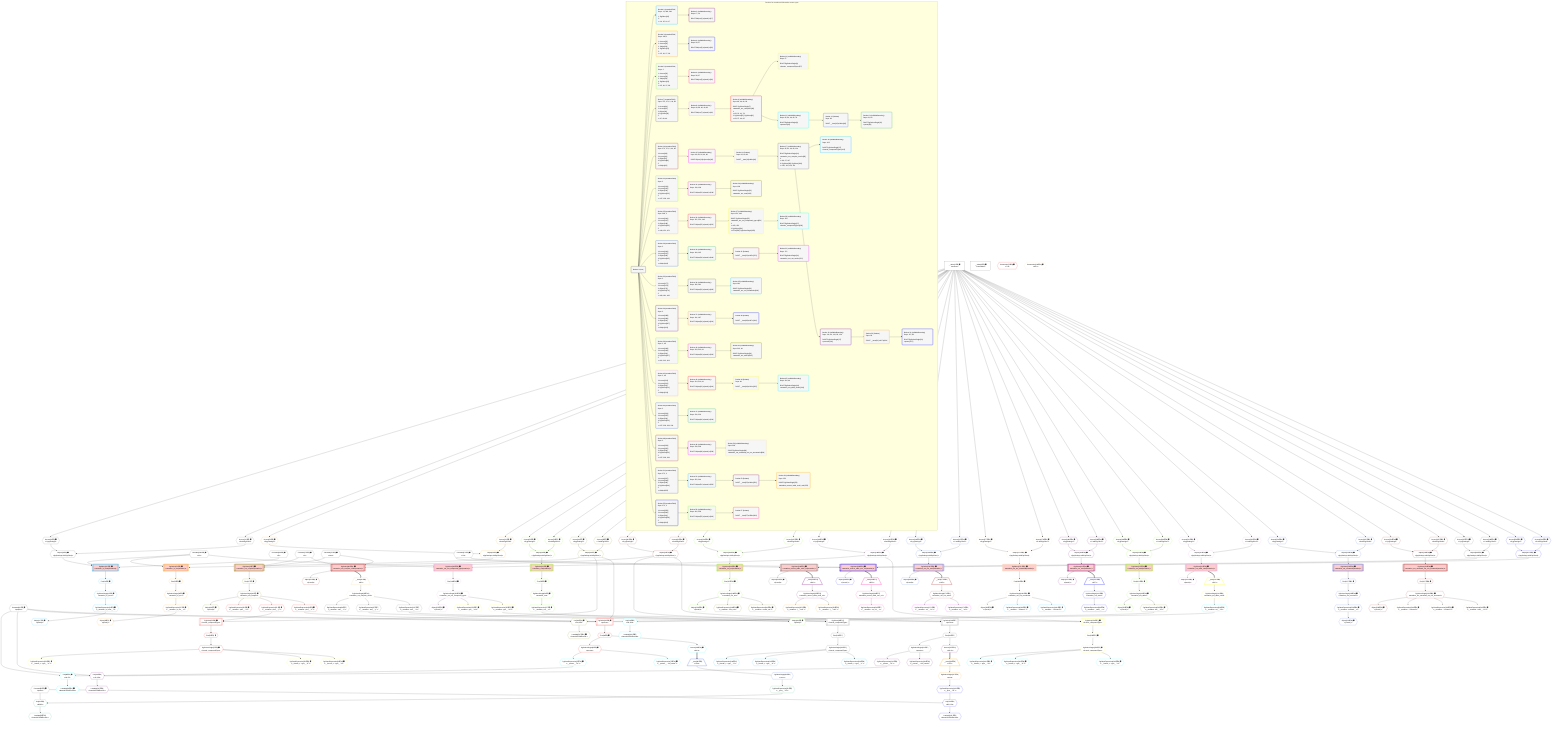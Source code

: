 %%{init: {'themeVariables': { 'fontSize': '12px'}}}%%
graph TD
    classDef path fill:#eee,stroke:#000,color:#000
    classDef plan fill:#fff,stroke-width:1px,color:#000
    classDef itemplan fill:#fff,stroke-width:2px,color:#000
    classDef unbatchedplan fill:#dff,stroke-width:1px,color:#000
    classDef sideeffectplan fill:#fcc,stroke-width:2px,color:#000
    classDef bucket fill:#f6f6f6,color:#000,stroke-width:2px,text-align:left


    %% plan dependencies
    Object13{{"Object[13∈0] ➊<br />ᐸ{pgSettings,withPgClient}ᐳ"}}:::plan
    Access11{{"Access[11∈0] ➊<br />ᐸ2.pgSettingsᐳ"}}:::plan
    Access12{{"Access[12∈0] ➊<br />ᐸ2.withPgClientᐳ"}}:::plan
    Access11 & Access12 --> Object13
    __Value2["__Value[2∈0] ➊<br />ᐸcontextᐳ"]:::plan
    __Value2 --> Access11
    __Value2 --> Access12
    __Value4["__Value[4∈0] ➊<br />ᐸrootValueᐳ"]:::plan
    Constant66{{"Constant[66∈0] ➊<br />ᐸ'people'ᐳ"}}:::plan
    Constant82{{"Constant[82∈0] ➊<br />ᐸ'posts'ᐳ"}}:::plan
    Constant268{{"Constant[268∈0] ➊<br />ᐸ10ᐳ"}}:::plan
    Constant269{{"Constant[269∈0] ➊<br />ᐸ5ᐳ"}}:::plan
    Constant270{{"Constant[270∈0] ➊<br />ᐸ1ᐳ"}}:::plan
    Constant271{{"Constant[271∈0] ➊<br />ᐸ'test'ᐳ"}}:::plan
    Constant272{{"Constant[272∈0] ➊<br />ᐸ20ᐳ"}}:::plan
    PgSelect10[["PgSelect[10∈1] ➊<br />ᐸmutation_in_inout(mutation)ᐳ"]]:::sideeffectplan
    Object13 & Constant268 & Constant269 --> PgSelect10
    First14{{"First[14∈1] ➊"}}:::plan
    PgSelect10 --> First14
    PgSelectSingle15{{"PgSelectSingle[15∈1] ➊<br />ᐸmutation_in_inoutᐳ"}}:::plan
    First14 --> PgSelectSingle15
    PgClassExpression16{{"PgClassExpression[16∈1] ➊<br />ᐸ__mutation_in_inout__.vᐳ"}}:::plan
    PgSelectSingle15 --> PgClassExpression16
    Object17{{"Object[17∈1] ➊<br />ᐸ{result}ᐳ"}}:::plan
    PgClassExpression16 --> Object17
    PgSelect21[["PgSelect[21∈3] ➊<br />ᐸmutation_in_out(mutation)ᐳ"]]:::sideeffectplan
    Object24{{"Object[24∈3] ➊<br />ᐸ{pgSettings,withPgClient}ᐳ"}}:::plan
    Object24 & Constant268 --> PgSelect21
    Access22{{"Access[22∈3] ➊<br />ᐸ2.pgSettingsᐳ"}}:::plan
    Access23{{"Access[23∈3] ➊<br />ᐸ2.withPgClientᐳ"}}:::plan
    Access22 & Access23 --> Object24
    __Value2 --> Access22
    __Value2 --> Access23
    First25{{"First[25∈3] ➊"}}:::plan
    PgSelect21 --> First25
    PgSelectSingle26{{"PgSelectSingle[26∈3] ➊<br />ᐸmutation_in_outᐳ"}}:::plan
    First25 --> PgSelectSingle26
    PgClassExpression27{{"PgClassExpression[27∈3] ➊<br />ᐸ__mutation_in_out__.vᐳ"}}:::plan
    PgSelectSingle26 --> PgClassExpression27
    Object28{{"Object[28∈3] ➊<br />ᐸ{result}ᐳ"}}:::plan
    PgClassExpression27 --> Object28
    Object34{{"Object[34∈5] ➊<br />ᐸ{pgSettings,withPgClient}ᐳ"}}:::plan
    Access32{{"Access[32∈5] ➊<br />ᐸ2.pgSettingsᐳ"}}:::plan
    Access33{{"Access[33∈5] ➊<br />ᐸ2.withPgClientᐳ"}}:::plan
    Access32 & Access33 --> Object34
    PgSelect31[["PgSelect[31∈5] ➊<br />ᐸmutation_out(mutation)ᐳ"]]:::sideeffectplan
    Object34 --> PgSelect31
    __Value2 --> Access32
    __Value2 --> Access33
    First35{{"First[35∈5] ➊"}}:::plan
    PgSelect31 --> First35
    PgSelectSingle36{{"PgSelectSingle[36∈5] ➊<br />ᐸmutation_outᐳ"}}:::plan
    First35 --> PgSelectSingle36
    PgClassExpression37{{"PgClassExpression[37∈5] ➊<br />ᐸ__mutation_out__.vᐳ"}}:::plan
    PgSelectSingle36 --> PgClassExpression37
    Object38{{"Object[38∈5] ➊<br />ᐸ{result}ᐳ"}}:::plan
    PgClassExpression37 --> Object38
    PgSelect43[["PgSelect[43∈7] ➊<br />ᐸmutation_out_complex(mutation)ᐳ"]]:::sideeffectplan
    Object46{{"Object[46∈7] ➊<br />ᐸ{pgSettings,withPgClient}ᐳ"}}:::plan
    Object46 & Constant270 & Constant271 --> PgSelect43
    Access44{{"Access[44∈7] ➊<br />ᐸ2.pgSettingsᐳ"}}:::plan
    Access45{{"Access[45∈7] ➊<br />ᐸ2.withPgClientᐳ"}}:::plan
    Access44 & Access45 --> Object46
    __Value2 --> Access44
    __Value2 --> Access45
    First47{{"First[47∈7] ➊"}}:::plan
    PgSelect43 --> First47
    PgSelectSingle48{{"PgSelectSingle[48∈7] ➊<br />ᐸmutation_out_complexᐳ"}}:::plan
    First47 --> PgSelectSingle48
    Object49{{"Object[49∈7] ➊<br />ᐸ{result}ᐳ"}}:::plan
    PgSelectSingle48 --> Object49
    PgSelect52[["PgSelect[52∈9] ➊<br />ᐸfrmcdc_compoundTypeᐳ"]]:::plan
    PgClassExpression51{{"PgClassExpression[51∈9] ➊<br />ᐸ__mutation...plex__.”y”ᐳ"}}:::plan
    Object46 & PgClassExpression51 --> PgSelect52
    PgSelect62[["PgSelect[62∈9] ➊<br />ᐸpersonᐳ"]]:::plan
    PgClassExpression61{{"PgClassExpression[61∈9] ➊<br />ᐸ__mutation...plex__.”z”ᐳ"}}:::plan
    Object46 & PgClassExpression61 --> PgSelect62
    PgClassExpression50{{"PgClassExpression[50∈9] ➊<br />ᐸ__mutation...plex__.”x”ᐳ"}}:::plan
    PgSelectSingle48 --> PgClassExpression50
    PgSelectSingle48 --> PgClassExpression51
    First56{{"First[56∈9] ➊"}}:::plan
    PgSelect52 --> First56
    PgSelectSingle57{{"PgSelectSingle[57∈9] ➊<br />ᐸfrmcdc_compoundTypeᐳ"}}:::plan
    First56 --> PgSelectSingle57
    PgSelectSingle48 --> PgClassExpression61
    First64{{"First[64∈9] ➊"}}:::plan
    PgSelect62 --> First64
    PgSelectSingle65{{"PgSelectSingle[65∈9] ➊<br />ᐸpersonᐳ"}}:::plan
    First64 --> PgSelectSingle65
    Connection78{{"Connection[78∈9] ➊<br />ᐸ74ᐳ"}}:::plan
    PgClassExpression58{{"PgClassExpression[58∈10] ➊<br />ᐸ__frmcdc_c...type__.”a”ᐳ"}}:::plan
    PgSelectSingle57 --> PgClassExpression58
    PgClassExpression59{{"PgClassExpression[59∈10] ➊<br />ᐸ__frmcdc_c...type__.”b”ᐳ"}}:::plan
    PgSelectSingle57 --> PgClassExpression59
    PgClassExpression60{{"PgClassExpression[60∈10] ➊<br />ᐸ__frmcdc_c...type__.”c”ᐳ"}}:::plan
    PgSelectSingle57 --> PgClassExpression60
    List68{{"List[68∈11] ➊<br />ᐸ66,67ᐳ"}}:::plan
    PgClassExpression67{{"PgClassExpression[67∈11] ➊<br />ᐸ__person__.”id”ᐳ"}}:::plan
    Constant66 & PgClassExpression67 --> List68
    PgSelectSingle65 --> PgClassExpression67
    Lambda69{{"Lambda[69∈11] ➊<br />ᐸbase64JSONEncodeᐳ"}}:::plan
    List68 --> Lambda69
    PgClassExpression70{{"PgClassExpression[70∈11] ➊<br />ᐸ__person__...full_name”ᐳ"}}:::plan
    PgSelectSingle65 --> PgClassExpression70
    Access266{{"Access[266∈11] ➊<br />ᐸ64.0ᐳ"}}:::plan
    First64 --> Access266
    __Item80[/"__Item[80∈12]<br />ᐸ266ᐳ"\]:::itemplan
    Access266 ==> __Item80
    PgSelectSingle81{{"PgSelectSingle[81∈12]<br />ᐸpostᐳ"}}:::plan
    __Item80 --> PgSelectSingle81
    List84{{"List[84∈13]<br />ᐸ82,83ᐳ"}}:::plan
    PgClassExpression83{{"PgClassExpression[83∈13]<br />ᐸ__post__.”id”ᐳ"}}:::plan
    Constant82 & PgClassExpression83 --> List84
    PgSelectSingle81 --> PgClassExpression83
    Lambda85{{"Lambda[85∈13]<br />ᐸbase64JSONEncodeᐳ"}}:::plan
    List84 --> Lambda85
    PgSelect89[["PgSelect[89∈14] ➊<br />ᐸmutation_out_complex_setof(mutation)ᐳ"]]:::sideeffectplan
    Object92{{"Object[92∈14] ➊<br />ᐸ{pgSettings,withPgClient}ᐳ"}}:::plan
    Object92 & Constant270 & Constant271 --> PgSelect89
    Access90{{"Access[90∈14] ➊<br />ᐸ2.pgSettingsᐳ"}}:::plan
    Access91{{"Access[91∈14] ➊<br />ᐸ2.withPgClientᐳ"}}:::plan
    Access90 & Access91 --> Object92
    __Value2 --> Access90
    __Value2 --> Access91
    Object93{{"Object[93∈14] ➊<br />ᐸ{result}ᐳ"}}:::plan
    PgSelect89 --> Object93
    __Item94[/"__Item[94∈16]<br />ᐸ89ᐳ"\]:::itemplan
    PgSelect89 ==> __Item94
    PgSelectSingle95{{"PgSelectSingle[95∈16]<br />ᐸmutation_out_complex_setofᐳ"}}:::plan
    __Item94 --> PgSelectSingle95
    Connection124{{"Connection[124∈16] ➊<br />ᐸ120ᐳ"}}:::plan
    PgSelect98[["PgSelect[98∈17]<br />ᐸfrmcdc_compoundTypeᐳ"]]:::plan
    PgClassExpression97{{"PgClassExpression[97∈17]<br />ᐸ__mutation...etof__.”y”ᐳ"}}:::plan
    Object92 & PgClassExpression97 --> PgSelect98
    PgSelect108[["PgSelect[108∈17]<br />ᐸpersonᐳ"]]:::plan
    PgClassExpression107{{"PgClassExpression[107∈17]<br />ᐸ__mutation...etof__.”z”ᐳ"}}:::plan
    Object92 & PgClassExpression107 --> PgSelect108
    PgClassExpression96{{"PgClassExpression[96∈17]<br />ᐸ__mutation...etof__.”x”ᐳ"}}:::plan
    PgSelectSingle95 --> PgClassExpression96
    PgSelectSingle95 --> PgClassExpression97
    First102{{"First[102∈17]"}}:::plan
    PgSelect98 --> First102
    PgSelectSingle103{{"PgSelectSingle[103∈17]<br />ᐸfrmcdc_compoundTypeᐳ"}}:::plan
    First102 --> PgSelectSingle103
    PgSelectSingle95 --> PgClassExpression107
    First110{{"First[110∈17]"}}:::plan
    PgSelect108 --> First110
    PgSelectSingle111{{"PgSelectSingle[111∈17]<br />ᐸpersonᐳ"}}:::plan
    First110 --> PgSelectSingle111
    PgClassExpression104{{"PgClassExpression[104∈18]<br />ᐸ__frmcdc_c...type__.”a”ᐳ"}}:::plan
    PgSelectSingle103 --> PgClassExpression104
    PgClassExpression105{{"PgClassExpression[105∈18]<br />ᐸ__frmcdc_c...type__.”b”ᐳ"}}:::plan
    PgSelectSingle103 --> PgClassExpression105
    PgClassExpression106{{"PgClassExpression[106∈18]<br />ᐸ__frmcdc_c...type__.”c”ᐳ"}}:::plan
    PgSelectSingle103 --> PgClassExpression106
    List114{{"List[114∈19]<br />ᐸ66,113ᐳ"}}:::plan
    PgClassExpression113{{"PgClassExpression[113∈19]<br />ᐸ__person__.”id”ᐳ"}}:::plan
    Constant66 & PgClassExpression113 --> List114
    PgSelectSingle111 --> PgClassExpression113
    Lambda115{{"Lambda[115∈19]<br />ᐸbase64JSONEncodeᐳ"}}:::plan
    List114 --> Lambda115
    PgClassExpression116{{"PgClassExpression[116∈19]<br />ᐸ__person__...full_name”ᐳ"}}:::plan
    PgSelectSingle111 --> PgClassExpression116
    Access267{{"Access[267∈19]<br />ᐸ110.0ᐳ"}}:::plan
    First110 --> Access267
    __Item126[/"__Item[126∈20]<br />ᐸ267ᐳ"\]:::itemplan
    Access267 ==> __Item126
    PgSelectSingle127{{"PgSelectSingle[127∈20]<br />ᐸpostᐳ"}}:::plan
    __Item126 --> PgSelectSingle127
    List130{{"List[130∈21]<br />ᐸ82,129ᐳ"}}:::plan
    PgClassExpression129{{"PgClassExpression[129∈21]<br />ᐸ__post__.”id”ᐳ"}}:::plan
    Constant82 & PgClassExpression129 --> List130
    PgSelectSingle127 --> PgClassExpression129
    Lambda131{{"Lambda[131∈21]<br />ᐸbase64JSONEncodeᐳ"}}:::plan
    List130 --> Lambda131
    Object136{{"Object[136∈22] ➊<br />ᐸ{pgSettings,withPgClient}ᐳ"}}:::plan
    Access134{{"Access[134∈22] ➊<br />ᐸ2.pgSettingsᐳ"}}:::plan
    Access135{{"Access[135∈22] ➊<br />ᐸ2.withPgClientᐳ"}}:::plan
    Access134 & Access135 --> Object136
    PgSelect133[["PgSelect[133∈22] ➊<br />ᐸmutation_out_out(mutation)ᐳ"]]:::sideeffectplan
    Object136 --> PgSelect133
    __Value2 --> Access134
    __Value2 --> Access135
    First137{{"First[137∈22] ➊"}}:::plan
    PgSelect133 --> First137
    PgSelectSingle138{{"PgSelectSingle[138∈22] ➊<br />ᐸmutation_out_outᐳ"}}:::plan
    First137 --> PgSelectSingle138
    Object139{{"Object[139∈22] ➊<br />ᐸ{result}ᐳ"}}:::plan
    PgSelectSingle138 --> Object139
    PgClassExpression140{{"PgClassExpression[140∈24] ➊<br />ᐸ__mutation...first_out”ᐳ"}}:::plan
    PgSelectSingle138 --> PgClassExpression140
    PgClassExpression141{{"PgClassExpression[141∈24] ➊<br />ᐸ__mutation...econd_out”ᐳ"}}:::plan
    PgSelectSingle138 --> PgClassExpression141
    PgSelect145[["PgSelect[145∈25] ➊<br />ᐸmutation_out_out_compound_type(mutation)ᐳ"]]:::sideeffectplan
    Object148{{"Object[148∈25] ➊<br />ᐸ{pgSettings,withPgClient}ᐳ"}}:::plan
    Object148 & Constant268 --> PgSelect145
    Access146{{"Access[146∈25] ➊<br />ᐸ2.pgSettingsᐳ"}}:::plan
    Access147{{"Access[147∈25] ➊<br />ᐸ2.withPgClientᐳ"}}:::plan
    Access146 & Access147 --> Object148
    __Value2 --> Access146
    __Value2 --> Access147
    First149{{"First[149∈25] ➊"}}:::plan
    PgSelect145 --> First149
    PgSelectSingle150{{"PgSelectSingle[150∈25] ➊<br />ᐸmutation_out_out_compound_typeᐳ"}}:::plan
    First149 --> PgSelectSingle150
    Object151{{"Object[151∈25] ➊<br />ᐸ{result}ᐳ"}}:::plan
    PgSelectSingle150 --> Object151
    PgSelect154[["PgSelect[154∈27] ➊<br />ᐸfrmcdc_compoundTypeᐳ"]]:::plan
    PgClassExpression153{{"PgClassExpression[153∈27] ➊<br />ᐸ__mutation...ype__.”o2”ᐳ"}}:::plan
    Object148 & PgClassExpression153 --> PgSelect154
    PgClassExpression152{{"PgClassExpression[152∈27] ➊<br />ᐸ__mutation...ype__.”o1”ᐳ"}}:::plan
    PgSelectSingle150 --> PgClassExpression152
    PgSelectSingle150 --> PgClassExpression153
    First158{{"First[158∈27] ➊"}}:::plan
    PgSelect154 --> First158
    PgSelectSingle159{{"PgSelectSingle[159∈27] ➊<br />ᐸfrmcdc_compoundTypeᐳ"}}:::plan
    First158 --> PgSelectSingle159
    PgClassExpression160{{"PgClassExpression[160∈28] ➊<br />ᐸ__frmcdc_c...type__.”a”ᐳ"}}:::plan
    PgSelectSingle159 --> PgClassExpression160
    PgClassExpression161{{"PgClassExpression[161∈28] ➊<br />ᐸ__frmcdc_c...type__.”b”ᐳ"}}:::plan
    PgSelectSingle159 --> PgClassExpression161
    PgClassExpression162{{"PgClassExpression[162∈28] ➊<br />ᐸ__frmcdc_c...type__.”c”ᐳ"}}:::plan
    PgSelectSingle159 --> PgClassExpression162
    Object168{{"Object[168∈29] ➊<br />ᐸ{pgSettings,withPgClient}ᐳ"}}:::plan
    Access166{{"Access[166∈29] ➊<br />ᐸ2.pgSettingsᐳ"}}:::plan
    Access167{{"Access[167∈29] ➊<br />ᐸ2.withPgClientᐳ"}}:::plan
    Access166 & Access167 --> Object168
    PgSelect165[["PgSelect[165∈29] ➊<br />ᐸmutation_out_out_setof(mutation)ᐳ"]]:::sideeffectplan
    Object168 --> PgSelect165
    __Value2 --> Access166
    __Value2 --> Access167
    Object169{{"Object[169∈29] ➊<br />ᐸ{result}ᐳ"}}:::plan
    PgSelect165 --> Object169
    __Item170[/"__Item[170∈31]<br />ᐸ165ᐳ"\]:::itemplan
    PgSelect165 ==> __Item170
    PgSelectSingle171{{"PgSelectSingle[171∈31]<br />ᐸmutation_out_out_setofᐳ"}}:::plan
    __Item170 --> PgSelectSingle171
    PgClassExpression172{{"PgClassExpression[172∈32]<br />ᐸ__mutation...tof__.”o1”ᐳ"}}:::plan
    PgSelectSingle171 --> PgClassExpression172
    PgClassExpression173{{"PgClassExpression[173∈32]<br />ᐸ__mutation...tof__.”o2”ᐳ"}}:::plan
    PgSelectSingle171 --> PgClassExpression173
    Object179{{"Object[179∈33] ➊<br />ᐸ{pgSettings,withPgClient}ᐳ"}}:::plan
    Access177{{"Access[177∈33] ➊<br />ᐸ2.pgSettingsᐳ"}}:::plan
    Access178{{"Access[178∈33] ➊<br />ᐸ2.withPgClientᐳ"}}:::plan
    Access177 & Access178 --> Object179
    PgSelect176[["PgSelect[176∈33] ➊<br />ᐸmutation_out_out_unnamed(mutation)ᐳ"]]:::sideeffectplan
    Object179 --> PgSelect176
    __Value2 --> Access177
    __Value2 --> Access178
    First180{{"First[180∈33] ➊"}}:::plan
    PgSelect176 --> First180
    PgSelectSingle181{{"PgSelectSingle[181∈33] ➊<br />ᐸmutation_out_out_unnamedᐳ"}}:::plan
    First180 --> PgSelectSingle181
    Object182{{"Object[182∈33] ➊<br />ᐸ{result}ᐳ"}}:::plan
    PgSelectSingle181 --> Object182
    PgClassExpression183{{"PgClassExpression[183∈35] ➊<br />ᐸ__mutation....”column1”ᐳ"}}:::plan
    PgSelectSingle181 --> PgClassExpression183
    PgClassExpression184{{"PgClassExpression[184∈35] ➊<br />ᐸ__mutation....”column2”ᐳ"}}:::plan
    PgSelectSingle181 --> PgClassExpression184
    Object190{{"Object[190∈36] ➊<br />ᐸ{pgSettings,withPgClient}ᐳ"}}:::plan
    Access188{{"Access[188∈36] ➊<br />ᐸ2.pgSettingsᐳ"}}:::plan
    Access189{{"Access[189∈36] ➊<br />ᐸ2.withPgClientᐳ"}}:::plan
    Access188 & Access189 --> Object190
    PgSelect187[["PgSelect[187∈36] ➊<br />ᐸmutation_out_setof(mutation)ᐳ"]]:::sideeffectplan
    Object190 --> PgSelect187
    __Value2 --> Access188
    __Value2 --> Access189
    Object191{{"Object[191∈36] ➊<br />ᐸ{result}ᐳ"}}:::plan
    PgSelect187 --> Object191
    __Item192[/"__Item[192∈38]<br />ᐸ187ᐳ"\]:::itemplan
    PgSelect187 ==> __Item192
    PgSelectSingle193{{"PgSelectSingle[193∈38]<br />ᐸmutation_out_setofᐳ"}}:::plan
    __Item192 --> PgSelectSingle193
    PgClassExpression194{{"PgClassExpression[194∈38]<br />ᐸ__mutation..._setof__.vᐳ"}}:::plan
    PgSelectSingle193 --> PgClassExpression194
    Object200{{"Object[200∈39] ➊<br />ᐸ{pgSettings,withPgClient}ᐳ"}}:::plan
    Access198{{"Access[198∈39] ➊<br />ᐸ2.pgSettingsᐳ"}}:::plan
    Access199{{"Access[199∈39] ➊<br />ᐸ2.withPgClientᐳ"}}:::plan
    Access198 & Access199 --> Object200
    PgSelect197[["PgSelect[197∈39] ➊<br />ᐸmutation_out_table(mutation)ᐳ"]]:::sideeffectplan
    Object200 --> PgSelect197
    __Value2 --> Access198
    __Value2 --> Access199
    First201{{"First[201∈39] ➊"}}:::plan
    PgSelect197 --> First201
    PgSelectSingle202{{"PgSelectSingle[202∈39] ➊<br />ᐸmutation_out_tableᐳ"}}:::plan
    First201 --> PgSelectSingle202
    Object203{{"Object[203∈39] ➊<br />ᐸ{result}ᐳ"}}:::plan
    PgSelectSingle202 --> Object203
    List206{{"List[206∈41] ➊<br />ᐸ66,205ᐳ"}}:::plan
    PgClassExpression205{{"PgClassExpression[205∈41] ➊<br />ᐸ__mutation...ble__.”id”ᐳ"}}:::plan
    Constant66 & PgClassExpression205 --> List206
    PgSelectSingle202 --> PgClassExpression205
    Lambda207{{"Lambda[207∈41] ➊<br />ᐸbase64JSONEncodeᐳ"}}:::plan
    List206 --> Lambda207
    Object213{{"Object[213∈42] ➊<br />ᐸ{pgSettings,withPgClient}ᐳ"}}:::plan
    Access211{{"Access[211∈42] ➊<br />ᐸ2.pgSettingsᐳ"}}:::plan
    Access212{{"Access[212∈42] ➊<br />ᐸ2.withPgClientᐳ"}}:::plan
    Access211 & Access212 --> Object213
    PgSelect210[["PgSelect[210∈42] ➊<br />ᐸmutation_out_table_setof(mutation)ᐳ"]]:::sideeffectplan
    Object213 --> PgSelect210
    __Value2 --> Access211
    __Value2 --> Access212
    Object214{{"Object[214∈42] ➊<br />ᐸ{result}ᐳ"}}:::plan
    PgSelect210 --> Object214
    __Item215[/"__Item[215∈44]<br />ᐸ210ᐳ"\]:::itemplan
    PgSelect210 ==> __Item215
    PgSelectSingle216{{"PgSelectSingle[216∈44]<br />ᐸmutation_out_table_setofᐳ"}}:::plan
    __Item215 --> PgSelectSingle216
    List219{{"List[219∈45]<br />ᐸ66,218ᐳ"}}:::plan
    PgClassExpression218{{"PgClassExpression[218∈45]<br />ᐸ__mutation...tof__.”id”ᐳ"}}:::plan
    Constant66 & PgClassExpression218 --> List219
    PgSelectSingle216 --> PgClassExpression218
    Lambda220{{"Lambda[220∈45]<br />ᐸbase64JSONEncodeᐳ"}}:::plan
    List219 --> Lambda220
    Object226{{"Object[226∈46] ➊<br />ᐸ{pgSettings,withPgClient}ᐳ"}}:::plan
    Access224{{"Access[224∈46] ➊<br />ᐸ2.pgSettingsᐳ"}}:::plan
    Access225{{"Access[225∈46] ➊<br />ᐸ2.withPgClientᐳ"}}:::plan
    Access224 & Access225 --> Object226
    PgSelect223[["PgSelect[223∈46] ➊<br />ᐸmutation_out_unnamed(mutation)ᐳ"]]:::sideeffectplan
    Object226 --> PgSelect223
    __Value2 --> Access224
    __Value2 --> Access225
    First227{{"First[227∈46] ➊"}}:::plan
    PgSelect223 --> First227
    PgSelectSingle228{{"PgSelectSingle[228∈46] ➊<br />ᐸmutation_out_unnamedᐳ"}}:::plan
    First227 --> PgSelectSingle228
    PgClassExpression229{{"PgClassExpression[229∈46] ➊<br />ᐸ__mutation...nnamed__.vᐳ"}}:::plan
    PgSelectSingle228 --> PgClassExpression229
    Object230{{"Object[230∈46] ➊<br />ᐸ{result}ᐳ"}}:::plan
    PgClassExpression229 --> Object230
    Object236{{"Object[236∈48] ➊<br />ᐸ{pgSettings,withPgClient}ᐳ"}}:::plan
    Access234{{"Access[234∈48] ➊<br />ᐸ2.pgSettingsᐳ"}}:::plan
    Access235{{"Access[235∈48] ➊<br />ᐸ2.withPgClientᐳ"}}:::plan
    Access234 & Access235 --> Object236
    PgSelect233[["PgSelect[233∈48] ➊<br />ᐸmutation_out_unnamed_out_out_unnamed(mutation)ᐳ"]]:::sideeffectplan
    Object236 --> PgSelect233
    __Value2 --> Access234
    __Value2 --> Access235
    First237{{"First[237∈48] ➊"}}:::plan
    PgSelect233 --> First237
    PgSelectSingle238{{"PgSelectSingle[238∈48] ➊<br />ᐸmutation_out_unnamed_out_out_unnamedᐳ"}}:::plan
    First237 --> PgSelectSingle238
    Object239{{"Object[239∈48] ➊<br />ᐸ{result}ᐳ"}}:::plan
    PgSelectSingle238 --> Object239
    PgClassExpression240{{"PgClassExpression[240∈50] ➊<br />ᐸ__mutation....”column1”ᐳ"}}:::plan
    PgSelectSingle238 --> PgClassExpression240
    PgClassExpression241{{"PgClassExpression[241∈50] ➊<br />ᐸ__mutation....”column3”ᐳ"}}:::plan
    PgSelectSingle238 --> PgClassExpression241
    PgClassExpression242{{"PgClassExpression[242∈50] ➊<br />ᐸ__mutation...med__.”o2”ᐳ"}}:::plan
    PgSelectSingle238 --> PgClassExpression242
    PgSelect246[["PgSelect[246∈51] ➊<br />ᐸmutation_returns_table_multi_col(mutation)ᐳ"]]:::sideeffectplan
    Object249{{"Object[249∈51] ➊<br />ᐸ{pgSettings,withPgClient}ᐳ"}}:::plan
    Object249 & Constant272 --> PgSelect246
    Access247{{"Access[247∈51] ➊<br />ᐸ2.pgSettingsᐳ"}}:::plan
    Access248{{"Access[248∈51] ➊<br />ᐸ2.withPgClientᐳ"}}:::plan
    Access247 & Access248 --> Object249
    __Value2 --> Access247
    __Value2 --> Access248
    Object250{{"Object[250∈51] ➊<br />ᐸ{result}ᐳ"}}:::plan
    PgSelect246 --> Object250
    __Item251[/"__Item[251∈53]<br />ᐸ246ᐳ"\]:::itemplan
    PgSelect246 ==> __Item251
    PgSelectSingle252{{"PgSelectSingle[252∈53]<br />ᐸmutation_returns_table_multi_colᐳ"}}:::plan
    __Item251 --> PgSelectSingle252
    PgClassExpression253{{"PgClassExpression[253∈54]<br />ᐸ__mutation...l__.”col1”ᐳ"}}:::plan
    PgSelectSingle252 --> PgClassExpression253
    PgClassExpression254{{"PgClassExpression[254∈54]<br />ᐸ__mutation...l__.”col2”ᐳ"}}:::plan
    PgSelectSingle252 --> PgClassExpression254
    PgSelect258[["PgSelect[258∈55] ➊<br />ᐸmutation_returns_table_one_col(mutation)ᐳ"]]:::sideeffectplan
    Object261{{"Object[261∈55] ➊<br />ᐸ{pgSettings,withPgClient}ᐳ"}}:::plan
    Object261 & Constant272 --> PgSelect258
    Access259{{"Access[259∈55] ➊<br />ᐸ2.pgSettingsᐳ"}}:::plan
    Access260{{"Access[260∈55] ➊<br />ᐸ2.withPgClientᐳ"}}:::plan
    Access259 & Access260 --> Object261
    __Value2 --> Access259
    __Value2 --> Access260
    Object262{{"Object[262∈55] ➊<br />ᐸ{result}ᐳ"}}:::plan
    PgSelect258 --> Object262
    __Item263[/"__Item[263∈57]<br />ᐸ258ᐳ"\]:::itemplan
    PgSelect258 ==> __Item263
    PgSelectSingle264{{"PgSelectSingle[264∈57]<br />ᐸmutation_returns_table_one_colᐳ"}}:::plan
    __Item263 --> PgSelectSingle264
    PgClassExpression265{{"PgClassExpression[265∈57]<br />ᐸ__mutation...ne_col__.vᐳ"}}:::plan
    PgSelectSingle264 --> PgClassExpression265

    %% define steps

    subgraph "Buckets for mutations/v4/mutation-return-types"
    Bucket0("Bucket 0 (root)"):::bucket
    classDef bucket0 stroke:#696969
    class Bucket0,__Value2,__Value4,Access11,Access12,Object13,Constant66,Constant82,Constant268,Constant269,Constant270,Constant271,Constant272 bucket0
    Bucket1("Bucket 1 (mutationField)<br />Deps: 13, 268, 269<br /><br />1: PgSelect[10]<br />2: <br />ᐳ: 14, 15, 16, 17"):::bucket
    classDef bucket1 stroke:#00bfff
    class Bucket1,PgSelect10,First14,PgSelectSingle15,PgClassExpression16,Object17 bucket1
    Bucket2("Bucket 2 (nullableBoundary)<br />Deps: 17, 16<br /><br />ROOT Object{1}ᐸ{result}ᐳ[17]"):::bucket
    classDef bucket2 stroke:#7f007f
    class Bucket2 bucket2
    Bucket3("Bucket 3 (mutationField)<br />Deps: 268, 2<br /><br />1: Access[22]<br />2: Access[23]<br />3: Object[24]<br />4: PgSelect[21]<br />5: <br />ᐳ: 25, 26, 27, 28"):::bucket
    classDef bucket3 stroke:#ffa500
    class Bucket3,PgSelect21,Access22,Access23,Object24,First25,PgSelectSingle26,PgClassExpression27,Object28 bucket3
    Bucket4("Bucket 4 (nullableBoundary)<br />Deps: 28, 27<br /><br />ROOT Object{3}ᐸ{result}ᐳ[28]"):::bucket
    classDef bucket4 stroke:#0000ff
    class Bucket4 bucket4
    Bucket5("Bucket 5 (mutationField)<br />Deps: 2<br /><br />1: Access[32]<br />2: Access[33]<br />3: Object[34]<br />4: PgSelect[31]<br />5: <br />ᐳ: 35, 36, 37, 38"):::bucket
    classDef bucket5 stroke:#7fff00
    class Bucket5,PgSelect31,Access32,Access33,Object34,First35,PgSelectSingle36,PgClassExpression37,Object38 bucket5
    Bucket6("Bucket 6 (nullableBoundary)<br />Deps: 38, 37<br /><br />ROOT Object{5}ᐸ{result}ᐳ[38]"):::bucket
    classDef bucket6 stroke:#ff1493
    class Bucket6 bucket6
    Bucket7("Bucket 7 (mutationField)<br />Deps: 270, 271, 2, 66, 82<br /><br />1: Access[44]<br />2: Access[45]<br />3: Object[46]<br />4: PgSelect[43]<br />5: <br />ᐳ: 47, 48, 49"):::bucket
    classDef bucket7 stroke:#808000
    class Bucket7,PgSelect43,Access44,Access45,Object46,First47,PgSelectSingle48,Object49 bucket7
    Bucket8("Bucket 8 (nullableBoundary)<br />Deps: 49, 48, 46, 66, 82<br /><br />ROOT Object{7}ᐸ{result}ᐳ[49]"):::bucket
    classDef bucket8 stroke:#dda0dd
    class Bucket8 bucket8
    Bucket9("Bucket 9 (nullableBoundary)<br />Deps: 48, 46, 66, 82<br /><br />ROOT PgSelectSingle{7}ᐸmutation_out_complexᐳ[48]<br />1: <br />ᐳ: 50, 51, 61, 78<br />2: PgSelect[52], PgSelect[62]<br />ᐳ: 56, 57, 64, 65"):::bucket
    classDef bucket9 stroke:#ff0000
    class Bucket9,PgClassExpression50,PgClassExpression51,PgSelect52,First56,PgSelectSingle57,PgClassExpression61,PgSelect62,First64,PgSelectSingle65,Connection78 bucket9
    Bucket10("Bucket 10 (nullableBoundary)<br />Deps: 57<br /><br />ROOT PgSelectSingle{9}ᐸfrmcdc_compoundTypeᐳ[57]"):::bucket
    classDef bucket10 stroke:#ffff00
    class Bucket10,PgClassExpression58,PgClassExpression59,PgClassExpression60 bucket10
    Bucket11("Bucket 11 (nullableBoundary)<br />Deps: 65, 66, 64, 82, 78<br /><br />ROOT PgSelectSingle{9}ᐸpersonᐳ[65]"):::bucket
    classDef bucket11 stroke:#00ffff
    class Bucket11,PgClassExpression67,List68,Lambda69,PgClassExpression70,Access266 bucket11
    Bucket12("Bucket 12 (listItem)<br />Deps: 82<br /><br />ROOT __Item{12}ᐸ266ᐳ[80]"):::bucket
    classDef bucket12 stroke:#4169e1
    class Bucket12,__Item80,PgSelectSingle81 bucket12
    Bucket13("Bucket 13 (nullableBoundary)<br />Deps: 81, 82<br /><br />ROOT PgSelectSingle{12}ᐸpostᐳ[81]"):::bucket
    classDef bucket13 stroke:#3cb371
    class Bucket13,PgClassExpression83,List84,Lambda85 bucket13
    Bucket14("Bucket 14 (mutationField)<br />Deps: 270, 271, 2, 66, 82<br /><br />1: Access[90]<br />2: Access[91]<br />3: Object[92]<br />4: PgSelect[89]<br />5: <br />ᐳ: Object[93]"):::bucket
    classDef bucket14 stroke:#a52a2a
    class Bucket14,PgSelect89,Access90,Access91,Object92,Object93 bucket14
    Bucket15("Bucket 15 (nullableBoundary)<br />Deps: 93, 89, 92, 66, 82<br /><br />ROOT Object{14}ᐸ{result}ᐳ[93]"):::bucket
    classDef bucket15 stroke:#ff00ff
    class Bucket15 bucket15
    Bucket16("Bucket 16 (listItem)<br />Deps: 92, 66, 82<br /><br />ROOT __Item{16}ᐸ89ᐳ[94]"):::bucket
    classDef bucket16 stroke:#f5deb3
    class Bucket16,__Item94,PgSelectSingle95,Connection124 bucket16
    Bucket17("Bucket 17 (nullableBoundary)<br />Deps: 95, 92, 66, 82, 124<br /><br />ROOT PgSelectSingle{16}ᐸmutation_out_complex_setofᐳ[95]<br />1: <br />ᐳ: 96, 97, 107<br />2: PgSelect[98], PgSelect[108]<br />ᐳ: 102, 103, 110, 111"):::bucket
    classDef bucket17 stroke:#696969
    class Bucket17,PgClassExpression96,PgClassExpression97,PgSelect98,First102,PgSelectSingle103,PgClassExpression107,PgSelect108,First110,PgSelectSingle111 bucket17
    Bucket18("Bucket 18 (nullableBoundary)<br />Deps: 103<br /><br />ROOT PgSelectSingle{17}ᐸfrmcdc_compoundTypeᐳ[103]"):::bucket
    classDef bucket18 stroke:#00bfff
    class Bucket18,PgClassExpression104,PgClassExpression105,PgClassExpression106 bucket18
    Bucket19("Bucket 19 (nullableBoundary)<br />Deps: 111, 66, 110, 82, 124<br /><br />ROOT PgSelectSingle{17}ᐸpersonᐳ[111]"):::bucket
    classDef bucket19 stroke:#7f007f
    class Bucket19,PgClassExpression113,List114,Lambda115,PgClassExpression116,Access267 bucket19
    Bucket20("Bucket 20 (listItem)<br />Deps: 82<br /><br />ROOT __Item{20}ᐸ267ᐳ[126]"):::bucket
    classDef bucket20 stroke:#ffa500
    class Bucket20,__Item126,PgSelectSingle127 bucket20
    Bucket21("Bucket 21 (nullableBoundary)<br />Deps: 127, 82<br /><br />ROOT PgSelectSingle{20}ᐸpostᐳ[127]"):::bucket
    classDef bucket21 stroke:#0000ff
    class Bucket21,PgClassExpression129,List130,Lambda131 bucket21
    Bucket22("Bucket 22 (mutationField)<br />Deps: 2<br /><br />1: Access[134]<br />2: Access[135]<br />3: Object[136]<br />4: PgSelect[133]<br />5: <br />ᐳ: 137, 138, 139"):::bucket
    classDef bucket22 stroke:#7fff00
    class Bucket22,PgSelect133,Access134,Access135,Object136,First137,PgSelectSingle138,Object139 bucket22
    Bucket23("Bucket 23 (nullableBoundary)<br />Deps: 139, 138<br /><br />ROOT Object{22}ᐸ{result}ᐳ[139]"):::bucket
    classDef bucket23 stroke:#ff1493
    class Bucket23 bucket23
    Bucket24("Bucket 24 (nullableBoundary)<br />Deps: 138<br /><br />ROOT PgSelectSingle{22}ᐸmutation_out_outᐳ[138]"):::bucket
    classDef bucket24 stroke:#808000
    class Bucket24,PgClassExpression140,PgClassExpression141 bucket24
    Bucket25("Bucket 25 (mutationField)<br />Deps: 268, 2<br /><br />1: Access[146]<br />2: Access[147]<br />3: Object[148]<br />4: PgSelect[145]<br />5: <br />ᐳ: 149, 150, 151"):::bucket
    classDef bucket25 stroke:#dda0dd
    class Bucket25,PgSelect145,Access146,Access147,Object148,First149,PgSelectSingle150,Object151 bucket25
    Bucket26("Bucket 26 (nullableBoundary)<br />Deps: 151, 150, 148<br /><br />ROOT Object{25}ᐸ{result}ᐳ[151]"):::bucket
    classDef bucket26 stroke:#ff0000
    class Bucket26 bucket26
    Bucket27("Bucket 27 (nullableBoundary)<br />Deps: 150, 148<br /><br />ROOT PgSelectSingle{25}ᐸmutation_out_out_compound_typeᐳ[150]<br />1: <br />ᐳ: 152, 153<br />2: PgSelect[154]<br />ᐳ: First[158], PgSelectSingle[159]"):::bucket
    classDef bucket27 stroke:#ffff00
    class Bucket27,PgClassExpression152,PgClassExpression153,PgSelect154,First158,PgSelectSingle159 bucket27
    Bucket28("Bucket 28 (nullableBoundary)<br />Deps: 159<br /><br />ROOT PgSelectSingle{27}ᐸfrmcdc_compoundTypeᐳ[159]"):::bucket
    classDef bucket28 stroke:#00ffff
    class Bucket28,PgClassExpression160,PgClassExpression161,PgClassExpression162 bucket28
    Bucket29("Bucket 29 (mutationField)<br />Deps: 2<br /><br />1: Access[166]<br />2: Access[167]<br />3: Object[168]<br />4: PgSelect[165]<br />5: <br />ᐳ: Object[169]"):::bucket
    classDef bucket29 stroke:#4169e1
    class Bucket29,PgSelect165,Access166,Access167,Object168,Object169 bucket29
    Bucket30("Bucket 30 (nullableBoundary)<br />Deps: 169, 165<br /><br />ROOT Object{29}ᐸ{result}ᐳ[169]"):::bucket
    classDef bucket30 stroke:#3cb371
    class Bucket30 bucket30
    Bucket31("Bucket 31 (listItem)<br /><br />ROOT __Item{31}ᐸ165ᐳ[170]"):::bucket
    classDef bucket31 stroke:#a52a2a
    class Bucket31,__Item170,PgSelectSingle171 bucket31
    Bucket32("Bucket 32 (nullableBoundary)<br />Deps: 171<br /><br />ROOT PgSelectSingle{31}ᐸmutation_out_out_setofᐳ[171]"):::bucket
    classDef bucket32 stroke:#ff00ff
    class Bucket32,PgClassExpression172,PgClassExpression173 bucket32
    Bucket33("Bucket 33 (mutationField)<br />Deps: 2<br /><br />1: Access[177]<br />2: Access[178]<br />3: Object[179]<br />4: PgSelect[176]<br />5: <br />ᐳ: 180, 181, 182"):::bucket
    classDef bucket33 stroke:#f5deb3
    class Bucket33,PgSelect176,Access177,Access178,Object179,First180,PgSelectSingle181,Object182 bucket33
    Bucket34("Bucket 34 (nullableBoundary)<br />Deps: 182, 181<br /><br />ROOT Object{33}ᐸ{result}ᐳ[182]"):::bucket
    classDef bucket34 stroke:#696969
    class Bucket34 bucket34
    Bucket35("Bucket 35 (nullableBoundary)<br />Deps: 181<br /><br />ROOT PgSelectSingle{33}ᐸmutation_out_out_unnamedᐳ[181]"):::bucket
    classDef bucket35 stroke:#00bfff
    class Bucket35,PgClassExpression183,PgClassExpression184 bucket35
    Bucket36("Bucket 36 (mutationField)<br />Deps: 2<br /><br />1: Access[188]<br />2: Access[189]<br />3: Object[190]<br />4: PgSelect[187]<br />5: <br />ᐳ: Object[191]"):::bucket
    classDef bucket36 stroke:#7f007f
    class Bucket36,PgSelect187,Access188,Access189,Object190,Object191 bucket36
    Bucket37("Bucket 37 (nullableBoundary)<br />Deps: 191, 187<br /><br />ROOT Object{36}ᐸ{result}ᐳ[191]"):::bucket
    classDef bucket37 stroke:#ffa500
    class Bucket37 bucket37
    Bucket38("Bucket 38 (listItem)<br /><br />ROOT __Item{38}ᐸ187ᐳ[192]"):::bucket
    classDef bucket38 stroke:#0000ff
    class Bucket38,__Item192,PgSelectSingle193,PgClassExpression194 bucket38
    Bucket39("Bucket 39 (mutationField)<br />Deps: 2, 66<br /><br />1: Access[198]<br />2: Access[199]<br />3: Object[200]<br />4: PgSelect[197]<br />5: <br />ᐳ: 201, 202, 203"):::bucket
    classDef bucket39 stroke:#7fff00
    class Bucket39,PgSelect197,Access198,Access199,Object200,First201,PgSelectSingle202,Object203 bucket39
    Bucket40("Bucket 40 (nullableBoundary)<br />Deps: 203, 202, 66<br /><br />ROOT Object{39}ᐸ{result}ᐳ[203]"):::bucket
    classDef bucket40 stroke:#ff1493
    class Bucket40 bucket40
    Bucket41("Bucket 41 (nullableBoundary)<br />Deps: 202, 66<br /><br />ROOT PgSelectSingle{39}ᐸmutation_out_tableᐳ[202]"):::bucket
    classDef bucket41 stroke:#808000
    class Bucket41,PgClassExpression205,List206,Lambda207 bucket41
    Bucket42("Bucket 42 (mutationField)<br />Deps: 2, 66<br /><br />1: Access[211]<br />2: Access[212]<br />3: Object[213]<br />4: PgSelect[210]<br />5: <br />ᐳ: Object[214]"):::bucket
    classDef bucket42 stroke:#dda0dd
    class Bucket42,PgSelect210,Access211,Access212,Object213,Object214 bucket42
    Bucket43("Bucket 43 (nullableBoundary)<br />Deps: 214, 210, 66<br /><br />ROOT Object{42}ᐸ{result}ᐳ[214]"):::bucket
    classDef bucket43 stroke:#ff0000
    class Bucket43 bucket43
    Bucket44("Bucket 44 (listItem)<br />Deps: 66<br /><br />ROOT __Item{44}ᐸ210ᐳ[215]"):::bucket
    classDef bucket44 stroke:#ffff00
    class Bucket44,__Item215,PgSelectSingle216 bucket44
    Bucket45("Bucket 45 (nullableBoundary)<br />Deps: 216, 66<br /><br />ROOT PgSelectSingle{44}ᐸmutation_out_table_setofᐳ[216]"):::bucket
    classDef bucket45 stroke:#00ffff
    class Bucket45,PgClassExpression218,List219,Lambda220 bucket45
    Bucket46("Bucket 46 (mutationField)<br />Deps: 2<br /><br />1: Access[224]<br />2: Access[225]<br />3: Object[226]<br />4: PgSelect[223]<br />5: <br />ᐳ: 227, 228, 229, 230"):::bucket
    classDef bucket46 stroke:#4169e1
    class Bucket46,PgSelect223,Access224,Access225,Object226,First227,PgSelectSingle228,PgClassExpression229,Object230 bucket46
    Bucket47("Bucket 47 (nullableBoundary)<br />Deps: 230, 229<br /><br />ROOT Object{46}ᐸ{result}ᐳ[230]"):::bucket
    classDef bucket47 stroke:#3cb371
    class Bucket47 bucket47
    Bucket48("Bucket 48 (mutationField)<br />Deps: 2<br /><br />1: Access[234]<br />2: Access[235]<br />3: Object[236]<br />4: PgSelect[233]<br />5: <br />ᐳ: 237, 238, 239"):::bucket
    classDef bucket48 stroke:#a52a2a
    class Bucket48,PgSelect233,Access234,Access235,Object236,First237,PgSelectSingle238,Object239 bucket48
    Bucket49("Bucket 49 (nullableBoundary)<br />Deps: 239, 238<br /><br />ROOT Object{48}ᐸ{result}ᐳ[239]"):::bucket
    classDef bucket49 stroke:#ff00ff
    class Bucket49 bucket49
    Bucket50("Bucket 50 (nullableBoundary)<br />Deps: 238<br /><br />ROOT PgSelectSingle{48}ᐸmutation_out_unnamed_out_out_unnamedᐳ[238]"):::bucket
    classDef bucket50 stroke:#f5deb3
    class Bucket50,PgClassExpression240,PgClassExpression241,PgClassExpression242 bucket50
    Bucket51("Bucket 51 (mutationField)<br />Deps: 272, 2<br /><br />1: Access[247]<br />2: Access[248]<br />3: Object[249]<br />4: PgSelect[246]<br />5: <br />ᐳ: Object[250]"):::bucket
    classDef bucket51 stroke:#696969
    class Bucket51,PgSelect246,Access247,Access248,Object249,Object250 bucket51
    Bucket52("Bucket 52 (nullableBoundary)<br />Deps: 250, 246<br /><br />ROOT Object{51}ᐸ{result}ᐳ[250]"):::bucket
    classDef bucket52 stroke:#00bfff
    class Bucket52 bucket52
    Bucket53("Bucket 53 (listItem)<br /><br />ROOT __Item{53}ᐸ246ᐳ[251]"):::bucket
    classDef bucket53 stroke:#7f007f
    class Bucket53,__Item251,PgSelectSingle252 bucket53
    Bucket54("Bucket 54 (nullableBoundary)<br />Deps: 252<br /><br />ROOT PgSelectSingle{53}ᐸmutation_returns_table_multi_colᐳ[252]"):::bucket
    classDef bucket54 stroke:#ffa500
    class Bucket54,PgClassExpression253,PgClassExpression254 bucket54
    Bucket55("Bucket 55 (mutationField)<br />Deps: 272, 2<br /><br />1: Access[259]<br />2: Access[260]<br />3: Object[261]<br />4: PgSelect[258]<br />5: <br />ᐳ: Object[262]"):::bucket
    classDef bucket55 stroke:#0000ff
    class Bucket55,PgSelect258,Access259,Access260,Object261,Object262 bucket55
    Bucket56("Bucket 56 (nullableBoundary)<br />Deps: 262, 258<br /><br />ROOT Object{55}ᐸ{result}ᐳ[262]"):::bucket
    classDef bucket56 stroke:#7fff00
    class Bucket56 bucket56
    Bucket57("Bucket 57 (listItem)<br /><br />ROOT __Item{57}ᐸ258ᐳ[263]"):::bucket
    classDef bucket57 stroke:#ff1493
    class Bucket57,__Item263,PgSelectSingle264,PgClassExpression265 bucket57
    Bucket0 --> Bucket1 & Bucket3 & Bucket5 & Bucket7 & Bucket14 & Bucket22 & Bucket25 & Bucket29 & Bucket33 & Bucket36 & Bucket39 & Bucket42 & Bucket46 & Bucket48 & Bucket51 & Bucket55
    Bucket1 --> Bucket2
    Bucket3 --> Bucket4
    Bucket5 --> Bucket6
    Bucket7 --> Bucket8
    Bucket8 --> Bucket9
    Bucket9 --> Bucket10 & Bucket11
    Bucket11 --> Bucket12
    Bucket12 --> Bucket13
    Bucket14 --> Bucket15
    Bucket15 --> Bucket16
    Bucket16 --> Bucket17
    Bucket17 --> Bucket18 & Bucket19
    Bucket19 --> Bucket20
    Bucket20 --> Bucket21
    Bucket22 --> Bucket23
    Bucket23 --> Bucket24
    Bucket25 --> Bucket26
    Bucket26 --> Bucket27
    Bucket27 --> Bucket28
    Bucket29 --> Bucket30
    Bucket30 --> Bucket31
    Bucket31 --> Bucket32
    Bucket33 --> Bucket34
    Bucket34 --> Bucket35
    Bucket36 --> Bucket37
    Bucket37 --> Bucket38
    Bucket39 --> Bucket40
    Bucket40 --> Bucket41
    Bucket42 --> Bucket43
    Bucket43 --> Bucket44
    Bucket44 --> Bucket45
    Bucket46 --> Bucket47
    Bucket48 --> Bucket49
    Bucket49 --> Bucket50
    Bucket51 --> Bucket52
    Bucket52 --> Bucket53
    Bucket53 --> Bucket54
    Bucket55 --> Bucket56
    Bucket56 --> Bucket57
    end
